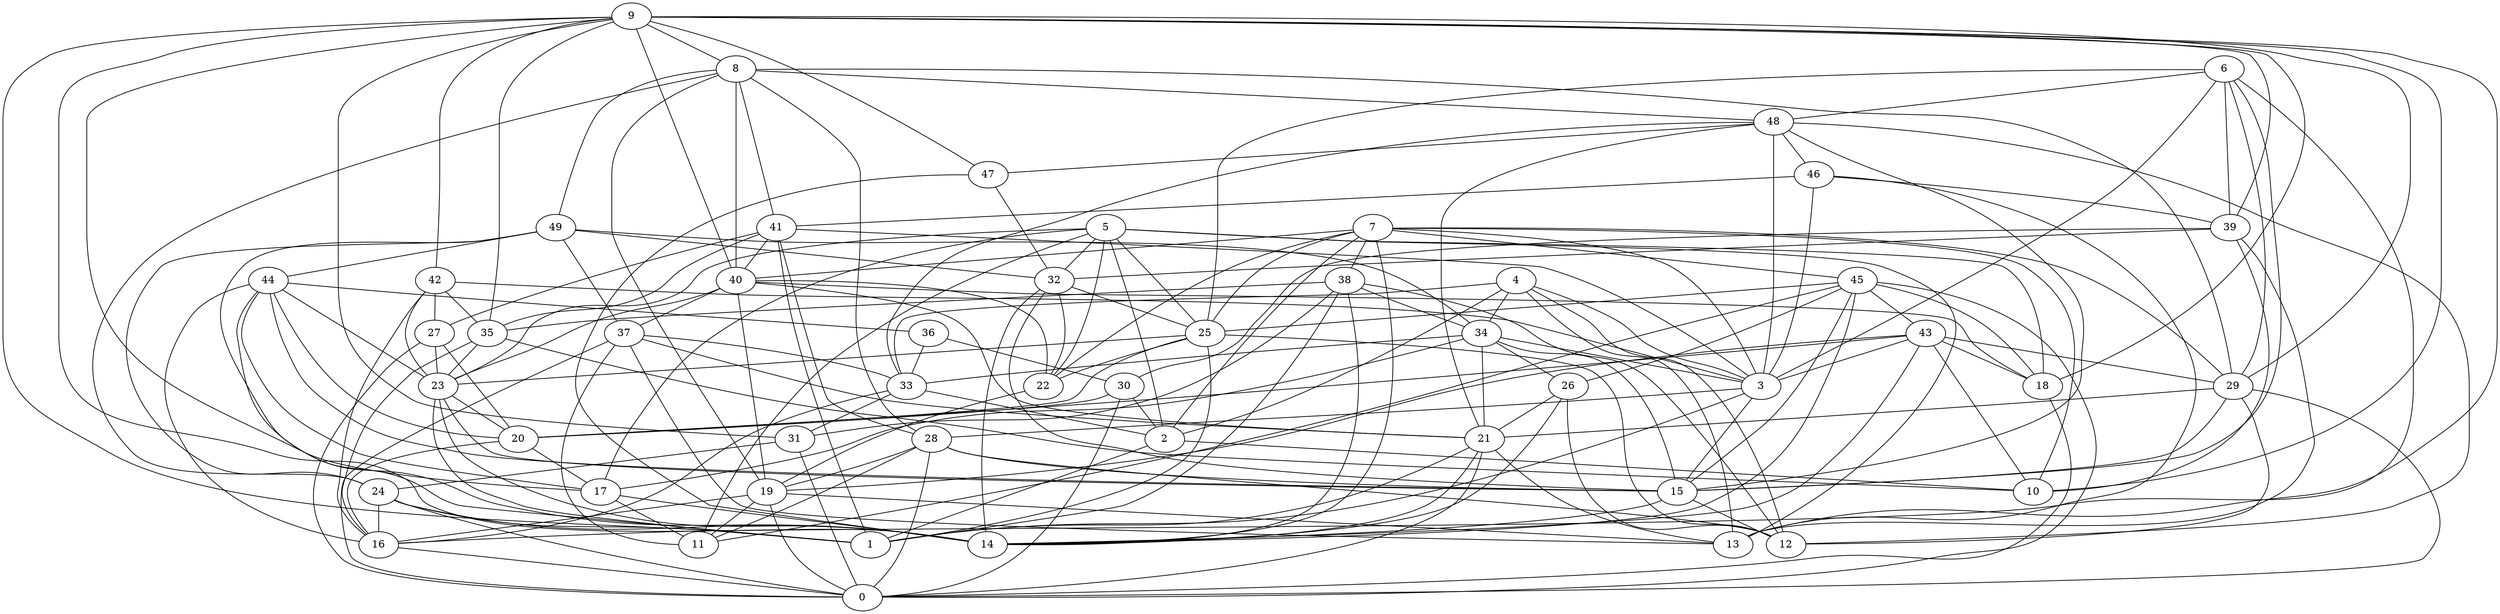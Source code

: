 digraph GG_graph {

subgraph G_graph {
edge [color = black]
"4" -> "13" [dir = none]
"4" -> "12" [dir = none]
"4" -> "3" [dir = none]
"41" -> "1" [dir = none]
"41" -> "3" [dir = none]
"41" -> "27" [dir = none]
"41" -> "28" [dir = none]
"28" -> "15" [dir = none]
"19" -> "0" [dir = none]
"24" -> "16" [dir = none]
"24" -> "1" [dir = none]
"24" -> "0" [dir = none]
"33" -> "2" [dir = none]
"48" -> "21" [dir = none]
"48" -> "15" [dir = none]
"48" -> "12" [dir = none]
"48" -> "33" [dir = none]
"22" -> "19" [dir = none]
"43" -> "19" [dir = none]
"43" -> "14" [dir = none]
"15" -> "14" [dir = none]
"29" -> "12" [dir = none]
"39" -> "32" [dir = none]
"39" -> "13" [dir = none]
"39" -> "30" [dir = none]
"46" -> "41" [dir = none]
"46" -> "3" [dir = none]
"7" -> "25" [dir = none]
"7" -> "14" [dir = none]
"7" -> "10" [dir = none]
"7" -> "29" [dir = none]
"7" -> "22" [dir = none]
"7" -> "2" [dir = none]
"40" -> "19" [dir = none]
"17" -> "11" [dir = none]
"17" -> "14" [dir = none]
"44" -> "20" [dir = none]
"44" -> "1" [dir = none]
"44" -> "16" [dir = none]
"44" -> "15" [dir = none]
"44" -> "17" [dir = none]
"44" -> "23" [dir = none]
"44" -> "36" [dir = none]
"2" -> "1" [dir = none]
"25" -> "12" [dir = none]
"25" -> "23" [dir = none]
"25" -> "20" [dir = none]
"25" -> "1" [dir = none]
"5" -> "32" [dir = none]
"5" -> "17" [dir = none]
"5" -> "11" [dir = none]
"5" -> "18" [dir = none]
"36" -> "33" [dir = none]
"9" -> "35" [dir = none]
"9" -> "18" [dir = none]
"9" -> "47" [dir = none]
"9" -> "10" [dir = none]
"9" -> "29" [dir = none]
"9" -> "14" [dir = none]
"9" -> "40" [dir = none]
"9" -> "13" [dir = none]
"9" -> "8" [dir = none]
"9" -> "31" [dir = none]
"31" -> "24" [dir = none]
"45" -> "0" [dir = none]
"45" -> "25" [dir = none]
"6" -> "29" [dir = none]
"6" -> "16" [dir = none]
"30" -> "2" [dir = none]
"3" -> "15" [dir = none]
"47" -> "14" [dir = none]
"16" -> "0" [dir = none]
"38" -> "34" [dir = none]
"38" -> "12" [dir = none]
"38" -> "35" [dir = none]
"8" -> "28" [dir = none]
"27" -> "0" [dir = none]
"27" -> "23" [dir = none]
"35" -> "16" [dir = none]
"35" -> "23" [dir = none]
"32" -> "22" [dir = none]
"32" -> "14" [dir = none]
"32" -> "25" [dir = none]
"26" -> "12" [dir = none]
"26" -> "21" [dir = none]
"37" -> "11" [dir = none]
"20" -> "16" [dir = none]
"42" -> "23" [dir = none]
"42" -> "35" [dir = none]
"49" -> "32" [dir = none]
"49" -> "44" [dir = none]
"49" -> "14" [dir = none]
"49" -> "37" [dir = none]
"21" -> "14" [dir = none]
"21" -> "13" [dir = none]
"23" -> "14" [dir = none]
"34" -> "3" [dir = none]
"34" -> "15" [dir = none]
"27" -> "20" [dir = none]
"35" -> "10" [dir = none]
"6" -> "48" [dir = none]
"45" -> "11" [dir = none]
"42" -> "3" [dir = none]
"34" -> "21" [dir = none]
"19" -> "13" [dir = none]
"8" -> "24" [dir = none]
"43" -> "3" [dir = none]
"29" -> "15" [dir = none]
"28" -> "11" [dir = none]
"42" -> "16" [dir = none]
"19" -> "11" [dir = none]
"4" -> "34" [dir = none]
"33" -> "16" [dir = none]
"6" -> "39" [dir = none]
"28" -> "19" [dir = none]
"5" -> "13" [dir = none]
"29" -> "21" [dir = none]
"8" -> "49" [dir = none]
"3" -> "1" [dir = none]
"9" -> "17" [dir = none]
"8" -> "19" [dir = none]
"30" -> "20" [dir = none]
"36" -> "30" [dir = none]
"9" -> "42" [dir = none]
"39" -> "10" [dir = none]
"5" -> "2" [dir = none]
"30" -> "0" [dir = none]
"48" -> "47" [dir = none]
"48" -> "46" [dir = none]
"26" -> "14" [dir = none]
"8" -> "29" [dir = none]
"28" -> "0" [dir = none]
"40" -> "23" [dir = none]
"7" -> "3" [dir = none]
"31" -> "0" [dir = none]
"25" -> "22" [dir = none]
"38" -> "14" [dir = none]
"21" -> "1" [dir = none]
"40" -> "37" [dir = none]
"7" -> "45" [dir = none]
"40" -> "22" [dir = none]
"4" -> "33" [dir = none]
"46" -> "13" [dir = none]
"38" -> "1" [dir = none]
"19" -> "16" [dir = none]
"34" -> "26" [dir = none]
"15" -> "12" [dir = none]
"49" -> "24" [dir = none]
"23" -> "20" [dir = none]
"23" -> "1" [dir = none]
"41" -> "40" [dir = none]
"43" -> "20" [dir = none]
"40" -> "18" [dir = none]
"8" -> "41" [dir = none]
"45" -> "15" [dir = none]
"43" -> "18" [dir = none]
"5" -> "22" [dir = none]
"45" -> "18" [dir = none]
"4" -> "2" [dir = none]
"43" -> "10" [dir = none]
"8" -> "48" [dir = none]
"45" -> "14" [dir = none]
"20" -> "17" [dir = none]
"32" -> "15" [dir = none]
"43" -> "29" [dir = none]
"37" -> "0" [dir = none]
"9" -> "39" [dir = none]
"41" -> "35" [dir = none]
"24" -> "14" [dir = none]
"33" -> "31" [dir = none]
"49" -> "34" [dir = none]
"6" -> "3" [dir = none]
"29" -> "0" [dir = none]
"46" -> "39" [dir = none]
"2" -> "10" [dir = none]
"28" -> "12" [dir = none]
"42" -> "27" [dir = none]
"6" -> "15" [dir = none]
"48" -> "3" [dir = none]
"7" -> "38" [dir = none]
"5" -> "23" [dir = none]
"23" -> "15" [dir = none]
"5" -> "25" [dir = none]
"8" -> "40" [dir = none]
"37" -> "33" [dir = none]
"9" -> "1" [dir = none]
"34" -> "17" [dir = none]
"38" -> "31" [dir = none]
"3" -> "28" [dir = none]
"37" -> "21" [dir = none]
"45" -> "43" [dir = none]
"45" -> "26" [dir = none]
"7" -> "40" [dir = none]
"40" -> "21" [dir = none]
"34" -> "33" [dir = none]
"47" -> "32" [dir = none]
"6" -> "25" [dir = none]
"37" -> "13" [dir = none]
"18" -> "0" [dir = none]
"21" -> "0" [dir = none]
}

}
